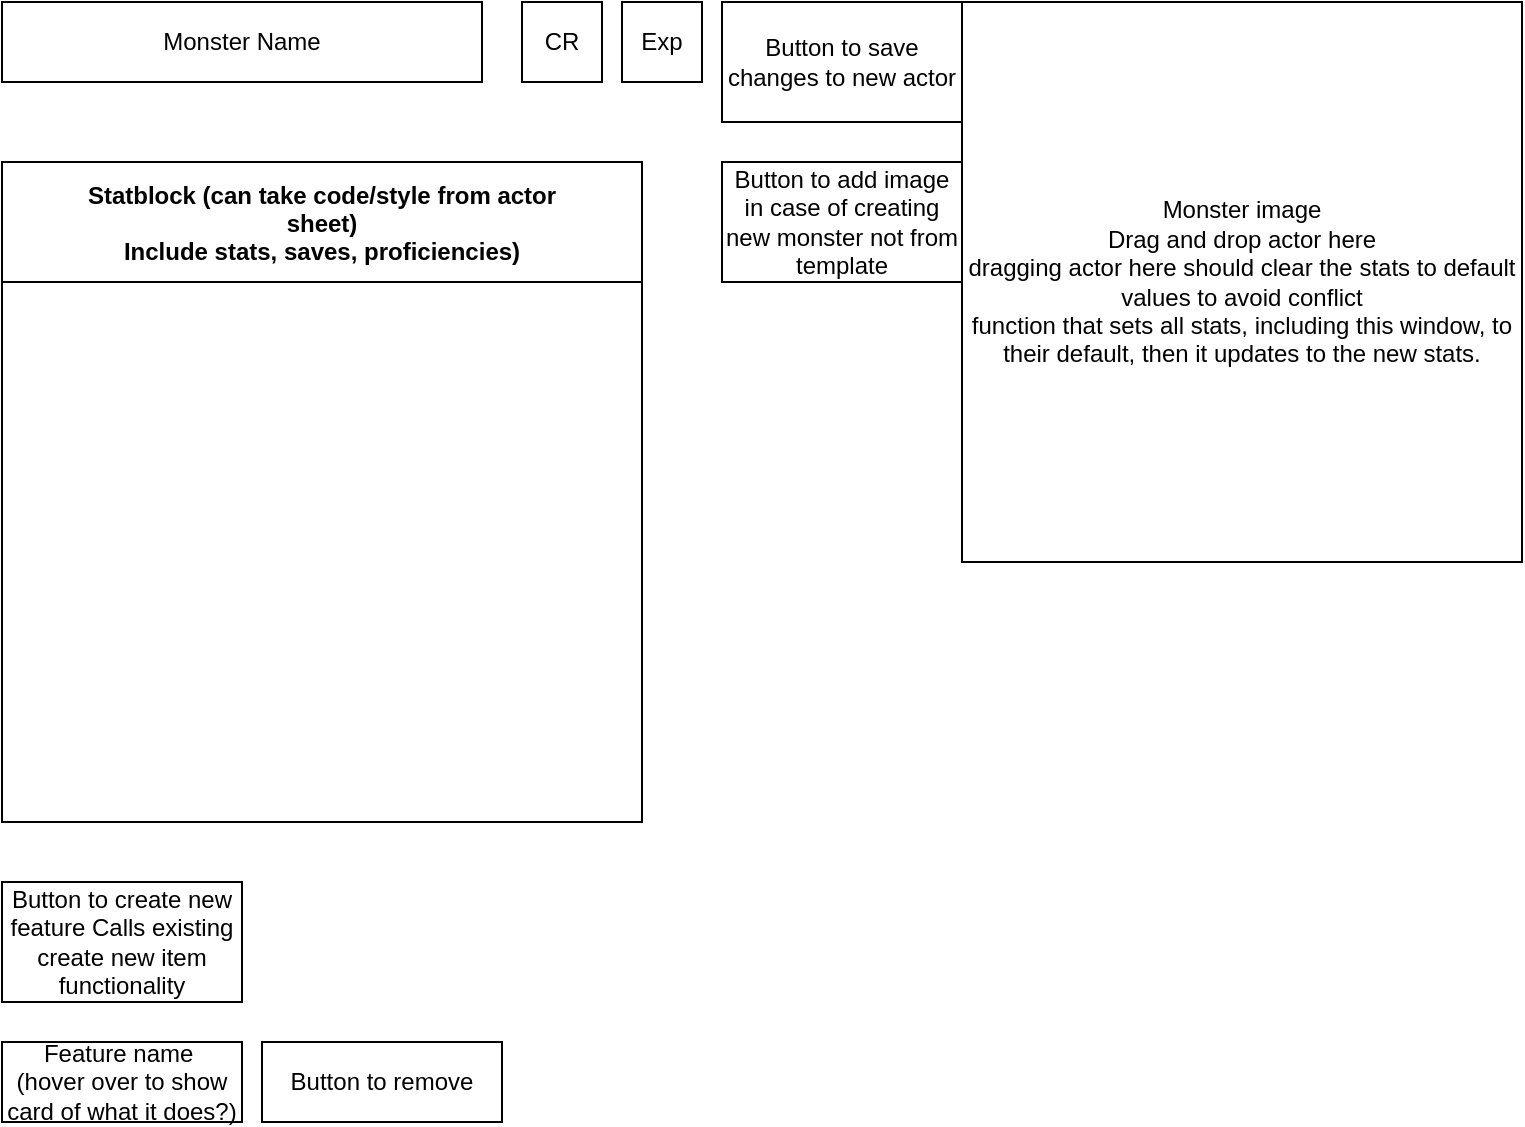 <mxfile version="15.8.6" type="device"><diagram id="-OEsgJfyrmFRCwq9rHIB" name="Page-1"><mxGraphModel dx="1422" dy="762" grid="1" gridSize="10" guides="1" tooltips="1" connect="1" arrows="1" fold="1" page="1" pageScale="1" pageWidth="850" pageHeight="1100" math="0" shadow="0"><root><mxCell id="0"/><mxCell id="1" parent="0"/><mxCell id="PoSLunPEsPT2KcJGZ51z-1" value="Monster Name" style="rounded=0;whiteSpace=wrap;html=1;" parent="1" vertex="1"><mxGeometry x="40" y="40" width="240" height="40" as="geometry"/></mxCell><mxCell id="PoSLunPEsPT2KcJGZ51z-2" value="CR" style="rounded=0;whiteSpace=wrap;html=1;" parent="1" vertex="1"><mxGeometry x="300" y="40" width="40" height="40" as="geometry"/></mxCell><mxCell id="PoSLunPEsPT2KcJGZ51z-3" value="Exp" style="rounded=0;whiteSpace=wrap;html=1;" parent="1" vertex="1"><mxGeometry x="350" y="40" width="40" height="40" as="geometry"/></mxCell><mxCell id="PoSLunPEsPT2KcJGZ51z-4" value="Monster image&lt;br&gt;Drag and drop actor here&lt;br&gt;dragging actor here should clear the stats to default values to avoid conflict&lt;br&gt;function that sets all stats, including this window, to their default, then it updates to the new stats." style="rounded=0;whiteSpace=wrap;html=1;" parent="1" vertex="1"><mxGeometry x="520" y="40" width="280" height="280" as="geometry"/></mxCell><mxCell id="eo86q5ucPl80VCxOmpT7-27" value="Statblock (can take code/style from actor&#10;sheet)&#10;Include stats, saves, proficiencies)" style="swimlane;startSize=60;" vertex="1" parent="1"><mxGeometry x="40" y="120" width="320" height="330" as="geometry"><mxRectangle x="40" y="120" width="130" height="23" as="alternateBounds"/></mxGeometry></mxCell><mxCell id="eo86q5ucPl80VCxOmpT7-30" value="Button to add image in case of creating new monster not from template" style="rounded=0;whiteSpace=wrap;html=1;" vertex="1" parent="1"><mxGeometry x="400" y="120" width="120" height="60" as="geometry"/></mxCell><mxCell id="eo86q5ucPl80VCxOmpT7-31" value="Button to save changes to new actor" style="rounded=0;whiteSpace=wrap;html=1;" vertex="1" parent="1"><mxGeometry x="400" y="40" width="120" height="60" as="geometry"/></mxCell><mxCell id="eo86q5ucPl80VCxOmpT7-34" value="Feature name&amp;nbsp;&lt;br&gt;(hover over to show card of what it does?)" style="rounded=0;whiteSpace=wrap;html=1;" vertex="1" parent="1"><mxGeometry x="40" y="560" width="120" height="40" as="geometry"/></mxCell><mxCell id="eo86q5ucPl80VCxOmpT7-36" value="Button to remove" style="rounded=0;whiteSpace=wrap;html=1;" vertex="1" parent="1"><mxGeometry x="170" y="560" width="120" height="40" as="geometry"/></mxCell><mxCell id="eo86q5ucPl80VCxOmpT7-37" value="Button to create new feature Calls existing create new item functionality" style="rounded=0;whiteSpace=wrap;html=1;" vertex="1" parent="1"><mxGeometry x="40" y="480" width="120" height="60" as="geometry"/></mxCell></root></mxGraphModel></diagram></mxfile>